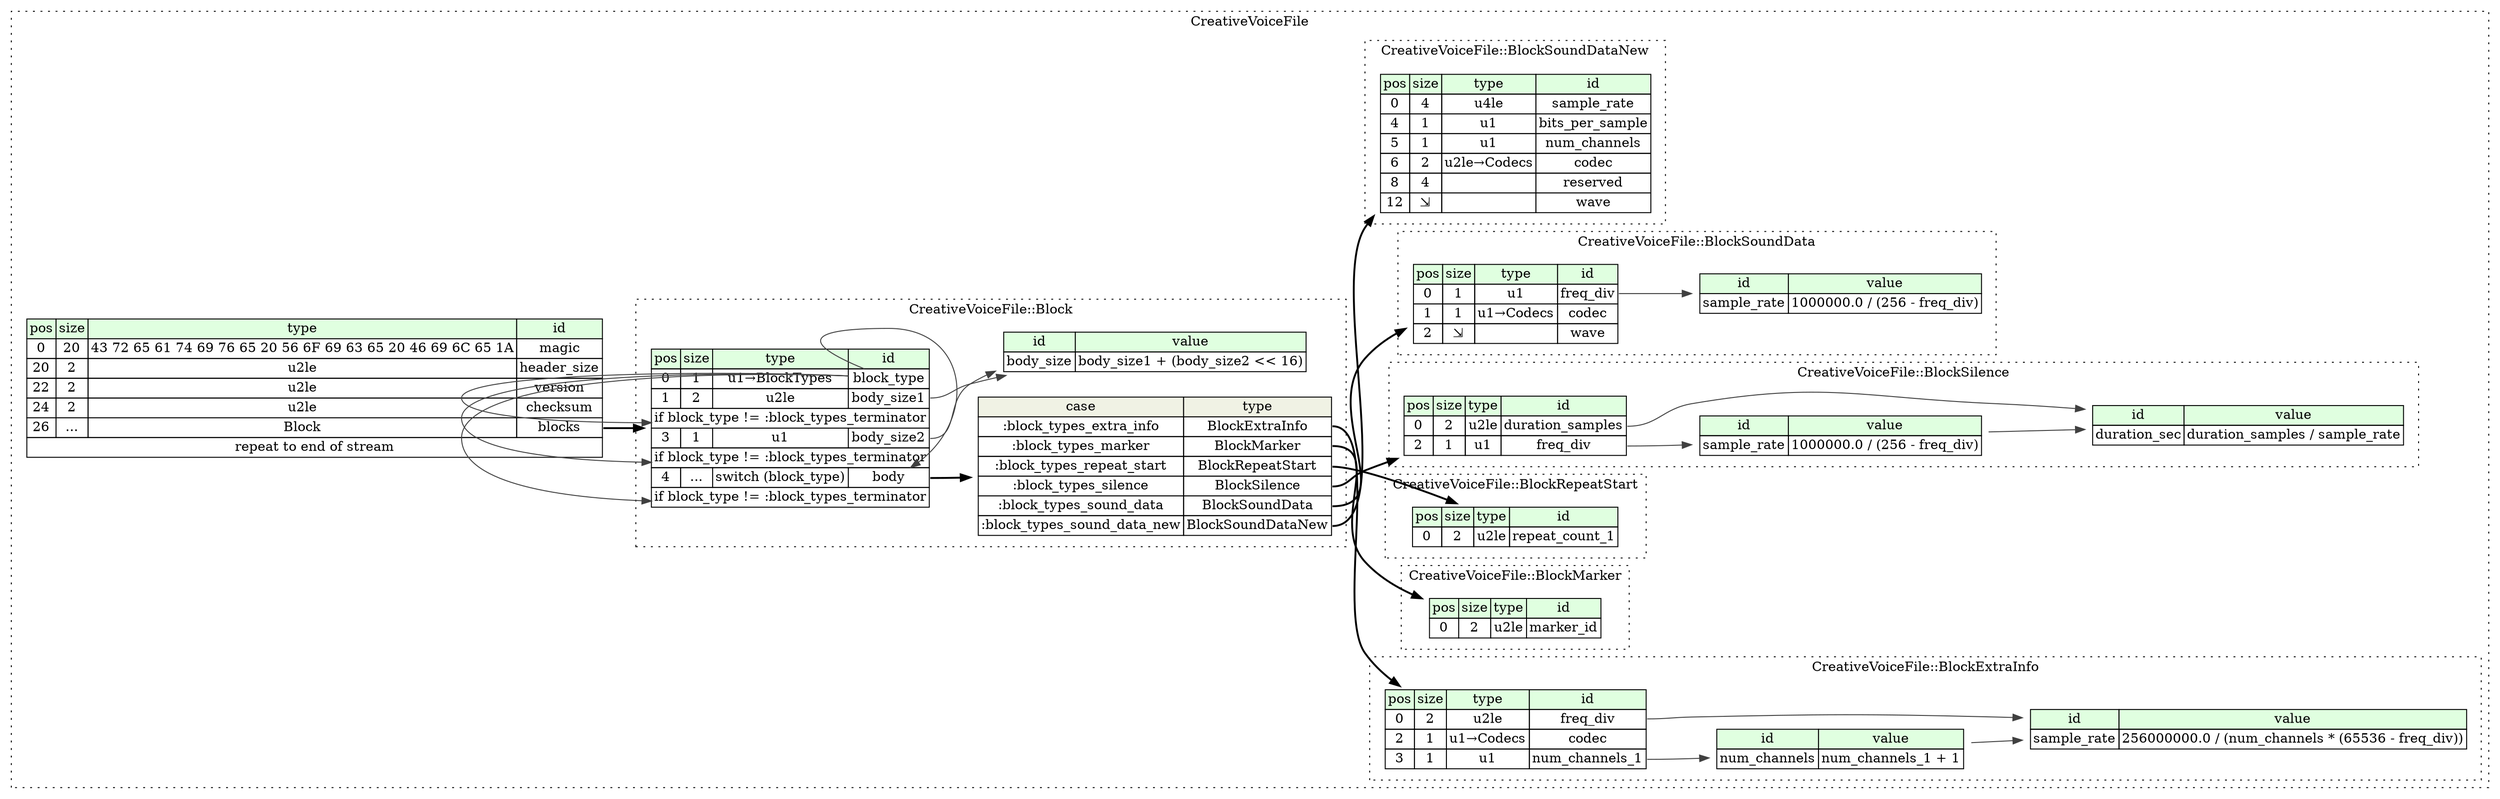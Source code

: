 digraph {
	rankdir=LR;
	node [shape=plaintext];
	subgraph cluster__creative_voice_file {
		label="CreativeVoiceFile";
		graph[style=dotted];

		creative_voice_file__seq [label=<<TABLE BORDER="0" CELLBORDER="1" CELLSPACING="0">
			<TR><TD BGCOLOR="#E0FFE0">pos</TD><TD BGCOLOR="#E0FFE0">size</TD><TD BGCOLOR="#E0FFE0">type</TD><TD BGCOLOR="#E0FFE0">id</TD></TR>
			<TR><TD PORT="magic_pos">0</TD><TD PORT="magic_size">20</TD><TD>43 72 65 61 74 69 76 65 20 56 6F 69 63 65 20 46 69 6C 65 1A</TD><TD PORT="magic_type">magic</TD></TR>
			<TR><TD PORT="header_size_pos">20</TD><TD PORT="header_size_size">2</TD><TD>u2le</TD><TD PORT="header_size_type">header_size</TD></TR>
			<TR><TD PORT="version_pos">22</TD><TD PORT="version_size">2</TD><TD>u2le</TD><TD PORT="version_type">version</TD></TR>
			<TR><TD PORT="checksum_pos">24</TD><TD PORT="checksum_size">2</TD><TD>u2le</TD><TD PORT="checksum_type">checksum</TD></TR>
			<TR><TD PORT="blocks_pos">26</TD><TD PORT="blocks_size">...</TD><TD>Block</TD><TD PORT="blocks_type">blocks</TD></TR>
			<TR><TD COLSPAN="4" PORT="blocks__repeat">repeat to end of stream</TD></TR>
		</TABLE>>];
		subgraph cluster__block {
			label="CreativeVoiceFile::Block";
			graph[style=dotted];

			block__seq [label=<<TABLE BORDER="0" CELLBORDER="1" CELLSPACING="0">
				<TR><TD BGCOLOR="#E0FFE0">pos</TD><TD BGCOLOR="#E0FFE0">size</TD><TD BGCOLOR="#E0FFE0">type</TD><TD BGCOLOR="#E0FFE0">id</TD></TR>
				<TR><TD PORT="block_type_pos">0</TD><TD PORT="block_type_size">1</TD><TD>u1→BlockTypes</TD><TD PORT="block_type_type">block_type</TD></TR>
				<TR><TD PORT="body_size1_pos">1</TD><TD PORT="body_size1_size">2</TD><TD>u2le</TD><TD PORT="body_size1_type">body_size1</TD></TR>
				<TR><TD COLSPAN="4" PORT="body_size1__if">if block_type != :block_types_terminator</TD></TR>
				<TR><TD PORT="body_size2_pos">3</TD><TD PORT="body_size2_size">1</TD><TD>u1</TD><TD PORT="body_size2_type">body_size2</TD></TR>
				<TR><TD COLSPAN="4" PORT="body_size2__if">if block_type != :block_types_terminator</TD></TR>
				<TR><TD PORT="body_pos">4</TD><TD PORT="body_size">...</TD><TD>switch (block_type)</TD><TD PORT="body_type">body</TD></TR>
				<TR><TD COLSPAN="4" PORT="body__if">if block_type != :block_types_terminator</TD></TR>
			</TABLE>>];
			block__inst__body_size [label=<<TABLE BORDER="0" CELLBORDER="1" CELLSPACING="0">
				<TR><TD BGCOLOR="#E0FFE0">id</TD><TD BGCOLOR="#E0FFE0">value</TD></TR>
				<TR><TD>body_size</TD><TD>body_size1 + (body_size2 &lt;&lt; 16)</TD></TR>
			</TABLE>>];
block__seq_body_switch [label=<<TABLE BORDER="0" CELLBORDER="1" CELLSPACING="0">
	<TR><TD BGCOLOR="#F0F2E4">case</TD><TD BGCOLOR="#F0F2E4">type</TD></TR>
	<TR><TD>:block_types_extra_info</TD><TD PORT="case0">BlockExtraInfo</TD></TR>
	<TR><TD>:block_types_marker</TD><TD PORT="case1">BlockMarker</TD></TR>
	<TR><TD>:block_types_repeat_start</TD><TD PORT="case2">BlockRepeatStart</TD></TR>
	<TR><TD>:block_types_silence</TD><TD PORT="case3">BlockSilence</TD></TR>
	<TR><TD>:block_types_sound_data</TD><TD PORT="case4">BlockSoundData</TD></TR>
	<TR><TD>:block_types_sound_data_new</TD><TD PORT="case5">BlockSoundDataNew</TD></TR>
</TABLE>>];
		}
		subgraph cluster__block_extra_info {
			label="CreativeVoiceFile::BlockExtraInfo";
			graph[style=dotted];

			block_extra_info__seq [label=<<TABLE BORDER="0" CELLBORDER="1" CELLSPACING="0">
				<TR><TD BGCOLOR="#E0FFE0">pos</TD><TD BGCOLOR="#E0FFE0">size</TD><TD BGCOLOR="#E0FFE0">type</TD><TD BGCOLOR="#E0FFE0">id</TD></TR>
				<TR><TD PORT="freq_div_pos">0</TD><TD PORT="freq_div_size">2</TD><TD>u2le</TD><TD PORT="freq_div_type">freq_div</TD></TR>
				<TR><TD PORT="codec_pos">2</TD><TD PORT="codec_size">1</TD><TD>u1→Codecs</TD><TD PORT="codec_type">codec</TD></TR>
				<TR><TD PORT="num_channels_1_pos">3</TD><TD PORT="num_channels_1_size">1</TD><TD>u1</TD><TD PORT="num_channels_1_type">num_channels_1</TD></TR>
			</TABLE>>];
			block_extra_info__inst__num_channels [label=<<TABLE BORDER="0" CELLBORDER="1" CELLSPACING="0">
				<TR><TD BGCOLOR="#E0FFE0">id</TD><TD BGCOLOR="#E0FFE0">value</TD></TR>
				<TR><TD>num_channels</TD><TD>num_channels_1 + 1</TD></TR>
			</TABLE>>];
			block_extra_info__inst__sample_rate [label=<<TABLE BORDER="0" CELLBORDER="1" CELLSPACING="0">
				<TR><TD BGCOLOR="#E0FFE0">id</TD><TD BGCOLOR="#E0FFE0">value</TD></TR>
				<TR><TD>sample_rate</TD><TD>256000000.0 / (num_channels * (65536 - freq_div))</TD></TR>
			</TABLE>>];
		}
		subgraph cluster__block_marker {
			label="CreativeVoiceFile::BlockMarker";
			graph[style=dotted];

			block_marker__seq [label=<<TABLE BORDER="0" CELLBORDER="1" CELLSPACING="0">
				<TR><TD BGCOLOR="#E0FFE0">pos</TD><TD BGCOLOR="#E0FFE0">size</TD><TD BGCOLOR="#E0FFE0">type</TD><TD BGCOLOR="#E0FFE0">id</TD></TR>
				<TR><TD PORT="marker_id_pos">0</TD><TD PORT="marker_id_size">2</TD><TD>u2le</TD><TD PORT="marker_id_type">marker_id</TD></TR>
			</TABLE>>];
		}
		subgraph cluster__block_repeat_start {
			label="CreativeVoiceFile::BlockRepeatStart";
			graph[style=dotted];

			block_repeat_start__seq [label=<<TABLE BORDER="0" CELLBORDER="1" CELLSPACING="0">
				<TR><TD BGCOLOR="#E0FFE0">pos</TD><TD BGCOLOR="#E0FFE0">size</TD><TD BGCOLOR="#E0FFE0">type</TD><TD BGCOLOR="#E0FFE0">id</TD></TR>
				<TR><TD PORT="repeat_count_1_pos">0</TD><TD PORT="repeat_count_1_size">2</TD><TD>u2le</TD><TD PORT="repeat_count_1_type">repeat_count_1</TD></TR>
			</TABLE>>];
		}
		subgraph cluster__block_silence {
			label="CreativeVoiceFile::BlockSilence";
			graph[style=dotted];

			block_silence__seq [label=<<TABLE BORDER="0" CELLBORDER="1" CELLSPACING="0">
				<TR><TD BGCOLOR="#E0FFE0">pos</TD><TD BGCOLOR="#E0FFE0">size</TD><TD BGCOLOR="#E0FFE0">type</TD><TD BGCOLOR="#E0FFE0">id</TD></TR>
				<TR><TD PORT="duration_samples_pos">0</TD><TD PORT="duration_samples_size">2</TD><TD>u2le</TD><TD PORT="duration_samples_type">duration_samples</TD></TR>
				<TR><TD PORT="freq_div_pos">2</TD><TD PORT="freq_div_size">1</TD><TD>u1</TD><TD PORT="freq_div_type">freq_div</TD></TR>
			</TABLE>>];
			block_silence__inst__duration_sec [label=<<TABLE BORDER="0" CELLBORDER="1" CELLSPACING="0">
				<TR><TD BGCOLOR="#E0FFE0">id</TD><TD BGCOLOR="#E0FFE0">value</TD></TR>
				<TR><TD>duration_sec</TD><TD>duration_samples / sample_rate</TD></TR>
			</TABLE>>];
			block_silence__inst__sample_rate [label=<<TABLE BORDER="0" CELLBORDER="1" CELLSPACING="0">
				<TR><TD BGCOLOR="#E0FFE0">id</TD><TD BGCOLOR="#E0FFE0">value</TD></TR>
				<TR><TD>sample_rate</TD><TD>1000000.0 / (256 - freq_div)</TD></TR>
			</TABLE>>];
		}
		subgraph cluster__block_sound_data {
			label="CreativeVoiceFile::BlockSoundData";
			graph[style=dotted];

			block_sound_data__seq [label=<<TABLE BORDER="0" CELLBORDER="1" CELLSPACING="0">
				<TR><TD BGCOLOR="#E0FFE0">pos</TD><TD BGCOLOR="#E0FFE0">size</TD><TD BGCOLOR="#E0FFE0">type</TD><TD BGCOLOR="#E0FFE0">id</TD></TR>
				<TR><TD PORT="freq_div_pos">0</TD><TD PORT="freq_div_size">1</TD><TD>u1</TD><TD PORT="freq_div_type">freq_div</TD></TR>
				<TR><TD PORT="codec_pos">1</TD><TD PORT="codec_size">1</TD><TD>u1→Codecs</TD><TD PORT="codec_type">codec</TD></TR>
				<TR><TD PORT="wave_pos">2</TD><TD PORT="wave_size">⇲</TD><TD></TD><TD PORT="wave_type">wave</TD></TR>
			</TABLE>>];
			block_sound_data__inst__sample_rate [label=<<TABLE BORDER="0" CELLBORDER="1" CELLSPACING="0">
				<TR><TD BGCOLOR="#E0FFE0">id</TD><TD BGCOLOR="#E0FFE0">value</TD></TR>
				<TR><TD>sample_rate</TD><TD>1000000.0 / (256 - freq_div)</TD></TR>
			</TABLE>>];
		}
		subgraph cluster__block_sound_data_new {
			label="CreativeVoiceFile::BlockSoundDataNew";
			graph[style=dotted];

			block_sound_data_new__seq [label=<<TABLE BORDER="0" CELLBORDER="1" CELLSPACING="0">
				<TR><TD BGCOLOR="#E0FFE0">pos</TD><TD BGCOLOR="#E0FFE0">size</TD><TD BGCOLOR="#E0FFE0">type</TD><TD BGCOLOR="#E0FFE0">id</TD></TR>
				<TR><TD PORT="sample_rate_pos">0</TD><TD PORT="sample_rate_size">4</TD><TD>u4le</TD><TD PORT="sample_rate_type">sample_rate</TD></TR>
				<TR><TD PORT="bits_per_sample_pos">4</TD><TD PORT="bits_per_sample_size">1</TD><TD>u1</TD><TD PORT="bits_per_sample_type">bits_per_sample</TD></TR>
				<TR><TD PORT="num_channels_pos">5</TD><TD PORT="num_channels_size">1</TD><TD>u1</TD><TD PORT="num_channels_type">num_channels</TD></TR>
				<TR><TD PORT="codec_pos">6</TD><TD PORT="codec_size">2</TD><TD>u2le→Codecs</TD><TD PORT="codec_type">codec</TD></TR>
				<TR><TD PORT="reserved_pos">8</TD><TD PORT="reserved_size">4</TD><TD></TD><TD PORT="reserved_type">reserved</TD></TR>
				<TR><TD PORT="wave_pos">12</TD><TD PORT="wave_size">⇲</TD><TD></TD><TD PORT="wave_type">wave</TD></TR>
			</TABLE>>];
		}
	}
	creative_voice_file__seq:blocks_type -> block__seq [style=bold];
	block__seq:block_type_type -> block__seq:body_size1__if [color="#404040"];
	block__seq:block_type_type -> block__seq:body_size2__if [color="#404040"];
	block__seq:body_type -> block__seq_body_switch [style=bold];
	block__seq_body_switch:case0 -> block_extra_info__seq [style=bold];
	block__seq_body_switch:case1 -> block_marker__seq [style=bold];
	block__seq_body_switch:case2 -> block_repeat_start__seq [style=bold];
	block__seq_body_switch:case3 -> block_silence__seq [style=bold];
	block__seq_body_switch:case4 -> block_sound_data__seq [style=bold];
	block__seq_body_switch:case5 -> block_sound_data_new__seq [style=bold];
	block__seq:block_type_type -> block__seq:body_type [color="#404040"];
	block__seq:block_type_type -> block__seq:body__if [color="#404040"];
	block__seq:body_size1_type -> block__inst__body_size [color="#404040"];
	block__seq:body_size2_type -> block__inst__body_size [color="#404040"];
	block_extra_info__seq:num_channels_1_type -> block_extra_info__inst__num_channels [color="#404040"];
	block_extra_info__inst__num_channels:num_channels_type -> block_extra_info__inst__sample_rate [color="#404040"];
	block_extra_info__seq:freq_div_type -> block_extra_info__inst__sample_rate [color="#404040"];
	block_silence__seq:duration_samples_type -> block_silence__inst__duration_sec [color="#404040"];
	block_silence__inst__sample_rate:sample_rate_type -> block_silence__inst__duration_sec [color="#404040"];
	block_silence__seq:freq_div_type -> block_silence__inst__sample_rate [color="#404040"];
	block_sound_data__seq:freq_div_type -> block_sound_data__inst__sample_rate [color="#404040"];
}
